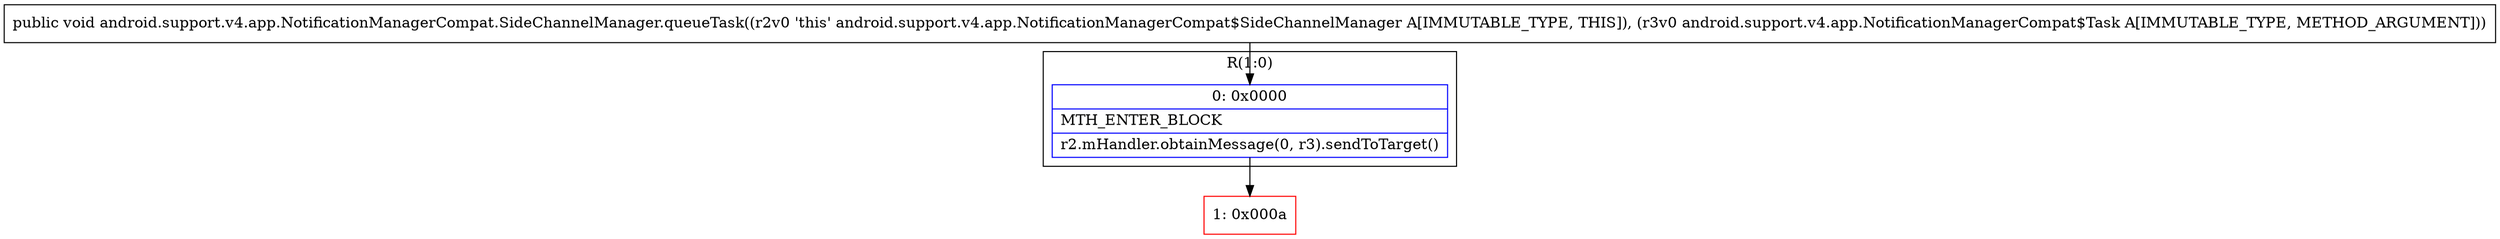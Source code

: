 digraph "CFG forandroid.support.v4.app.NotificationManagerCompat.SideChannelManager.queueTask(Landroid\/support\/v4\/app\/NotificationManagerCompat$Task;)V" {
subgraph cluster_Region_151981097 {
label = "R(1:0)";
node [shape=record,color=blue];
Node_0 [shape=record,label="{0\:\ 0x0000|MTH_ENTER_BLOCK\l|r2.mHandler.obtainMessage(0, r3).sendToTarget()\l}"];
}
Node_1 [shape=record,color=red,label="{1\:\ 0x000a}"];
MethodNode[shape=record,label="{public void android.support.v4.app.NotificationManagerCompat.SideChannelManager.queueTask((r2v0 'this' android.support.v4.app.NotificationManagerCompat$SideChannelManager A[IMMUTABLE_TYPE, THIS]), (r3v0 android.support.v4.app.NotificationManagerCompat$Task A[IMMUTABLE_TYPE, METHOD_ARGUMENT])) }"];
MethodNode -> Node_0;
Node_0 -> Node_1;
}

